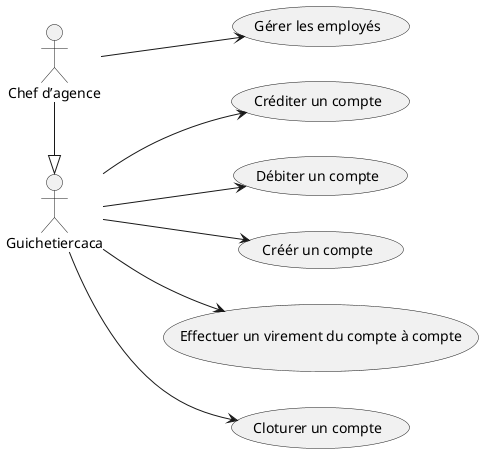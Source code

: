 @startuml UseCase
left to right direction

:Guichetiercaca: as guichetier
:Chef d’agence: as chef

(Créditer un compte) as crediter
(Débiter un compte) as debiter
(Créér un compte) as creer
(Effectuer un virement du compte à compte) as virement
(Cloturer un compte) as cloturer
(Gérer les employés) as gerer

guichetier --> crediter
guichetier --> debiter
guichetier --> creer
guichetier --> virement
guichetier --> cloturer
chef --> gerer

chef -|> guichetier


@enduml